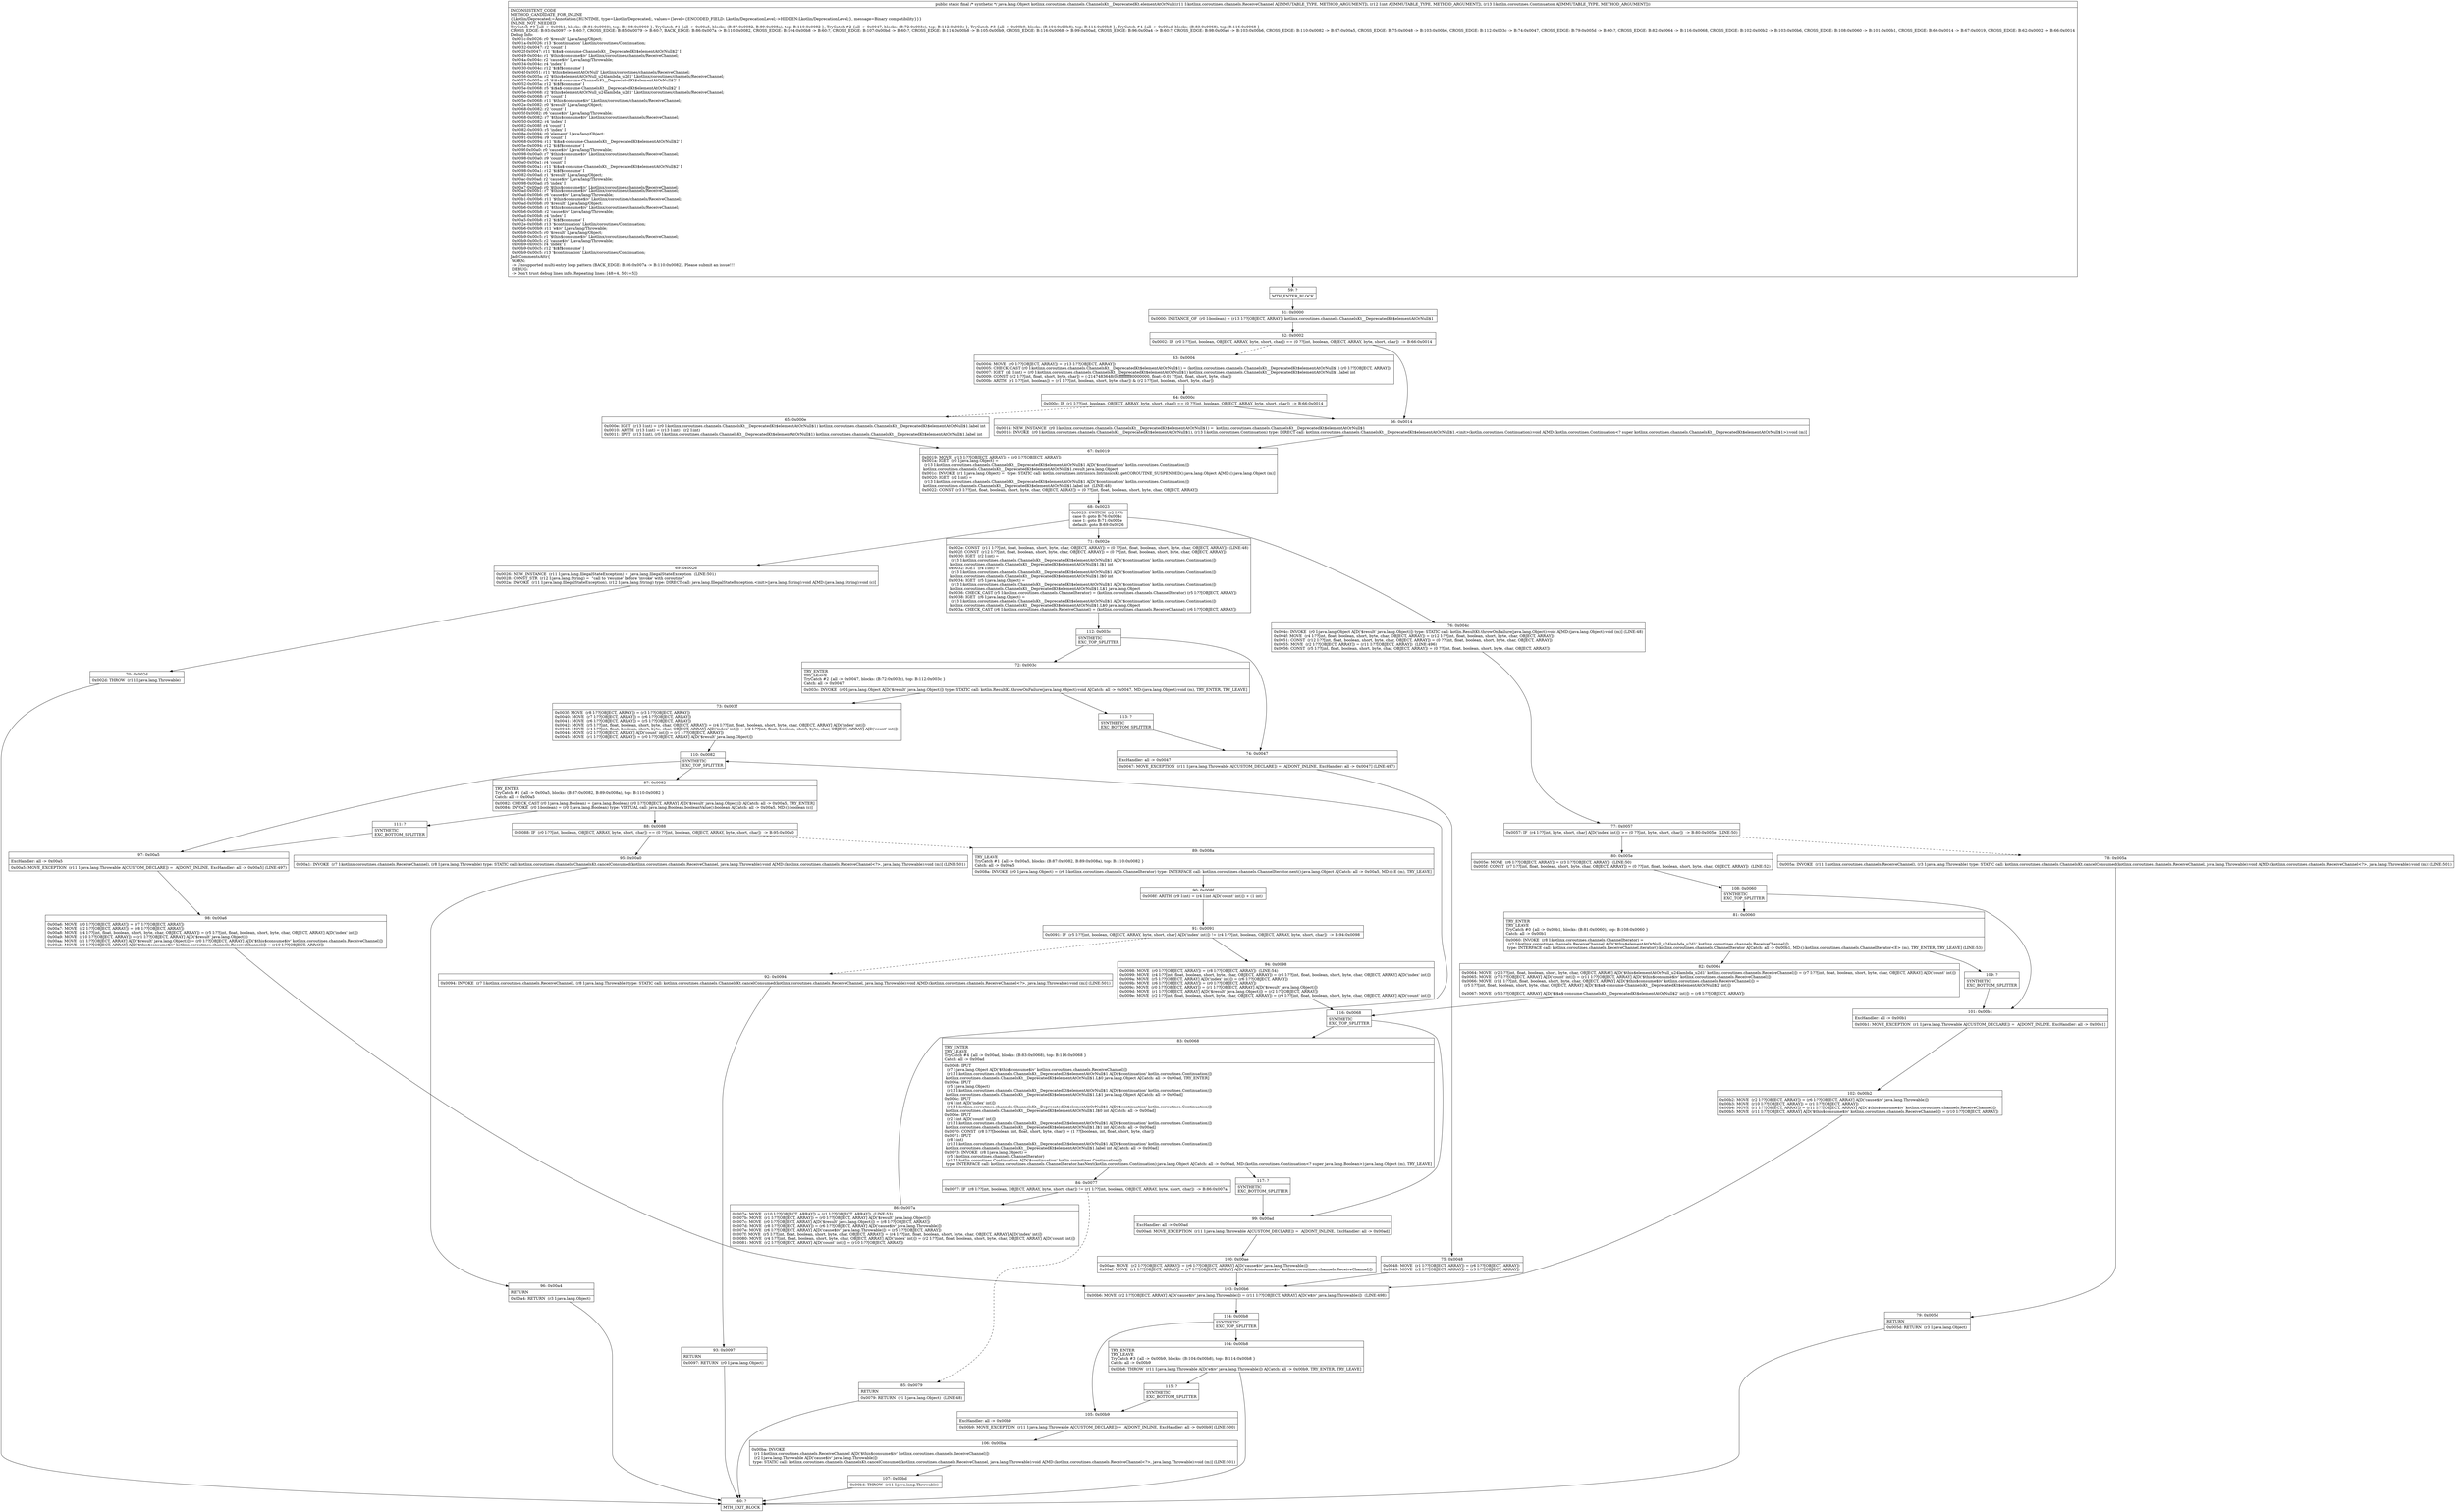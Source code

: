 digraph "CFG forkotlinx.coroutines.channels.ChannelsKt__DeprecatedKt.elementAtOrNull(Lkotlinx\/coroutines\/channels\/ReceiveChannel;ILkotlin\/coroutines\/Continuation;)Ljava\/lang\/Object;" {
Node_59 [shape=record,label="{59\:\ ?|MTH_ENTER_BLOCK\l}"];
Node_61 [shape=record,label="{61\:\ 0x0000|0x0000: INSTANCE_OF  (r0 I:boolean) = (r13 I:??[OBJECT, ARRAY]) kotlinx.coroutines.channels.ChannelsKt__DeprecatedKt$elementAtOrNull$1 \l}"];
Node_62 [shape=record,label="{62\:\ 0x0002|0x0002: IF  (r0 I:??[int, boolean, OBJECT, ARRAY, byte, short, char]) == (0 ??[int, boolean, OBJECT, ARRAY, byte, short, char])  \-\> B:66:0x0014 \l}"];
Node_63 [shape=record,label="{63\:\ 0x0004|0x0004: MOVE  (r0 I:??[OBJECT, ARRAY]) = (r13 I:??[OBJECT, ARRAY]) \l0x0005: CHECK_CAST (r0 I:kotlinx.coroutines.channels.ChannelsKt__DeprecatedKt$elementAtOrNull$1) = (kotlinx.coroutines.channels.ChannelsKt__DeprecatedKt$elementAtOrNull$1) (r0 I:??[OBJECT, ARRAY]) \l0x0007: IGET  (r1 I:int) = (r0 I:kotlinx.coroutines.channels.ChannelsKt__DeprecatedKt$elementAtOrNull$1) kotlinx.coroutines.channels.ChannelsKt__DeprecatedKt$elementAtOrNull$1.label int \l0x0009: CONST  (r2 I:??[int, float, short, byte, char]) = (\-2147483648(0xffffffff80000000, float:\-0.0) ??[int, float, short, byte, char]) \l0x000b: ARITH  (r1 I:??[int, boolean]) = (r1 I:??[int, boolean, short, byte, char]) & (r2 I:??[int, boolean, short, byte, char]) \l}"];
Node_64 [shape=record,label="{64\:\ 0x000c|0x000c: IF  (r1 I:??[int, boolean, OBJECT, ARRAY, byte, short, char]) == (0 ??[int, boolean, OBJECT, ARRAY, byte, short, char])  \-\> B:66:0x0014 \l}"];
Node_65 [shape=record,label="{65\:\ 0x000e|0x000e: IGET  (r13 I:int) = (r0 I:kotlinx.coroutines.channels.ChannelsKt__DeprecatedKt$elementAtOrNull$1) kotlinx.coroutines.channels.ChannelsKt__DeprecatedKt$elementAtOrNull$1.label int \l0x0010: ARITH  (r13 I:int) = (r13 I:int) \- (r2 I:int) \l0x0011: IPUT  (r13 I:int), (r0 I:kotlinx.coroutines.channels.ChannelsKt__DeprecatedKt$elementAtOrNull$1) kotlinx.coroutines.channels.ChannelsKt__DeprecatedKt$elementAtOrNull$1.label int \l}"];
Node_67 [shape=record,label="{67\:\ 0x0019|0x0019: MOVE  (r13 I:??[OBJECT, ARRAY]) = (r0 I:??[OBJECT, ARRAY]) \l0x001a: IGET  (r0 I:java.lang.Object) = \l  (r13 I:kotlinx.coroutines.channels.ChannelsKt__DeprecatedKt$elementAtOrNull$1 A[D('$continuation' kotlin.coroutines.Continuation)])\l kotlinx.coroutines.channels.ChannelsKt__DeprecatedKt$elementAtOrNull$1.result java.lang.Object \l0x001c: INVOKE  (r1 I:java.lang.Object) =  type: STATIC call: kotlin.coroutines.intrinsics.IntrinsicsKt.getCOROUTINE_SUSPENDED():java.lang.Object A[MD:():java.lang.Object (m)]\l0x0020: IGET  (r2 I:int) = \l  (r13 I:kotlinx.coroutines.channels.ChannelsKt__DeprecatedKt$elementAtOrNull$1 A[D('$continuation' kotlin.coroutines.Continuation)])\l kotlinx.coroutines.channels.ChannelsKt__DeprecatedKt$elementAtOrNull$1.label int  (LINE:48)\l0x0022: CONST  (r3 I:??[int, float, boolean, short, byte, char, OBJECT, ARRAY]) = (0 ??[int, float, boolean, short, byte, char, OBJECT, ARRAY]) \l}"];
Node_68 [shape=record,label="{68\:\ 0x0023|0x0023: SWITCH  (r2 I:??)\l case 0: goto B:76:0x004c\l case 1: goto B:71:0x002e\l default: goto B:69:0x0026 \l}"];
Node_69 [shape=record,label="{69\:\ 0x0026|0x0026: NEW_INSTANCE  (r11 I:java.lang.IllegalStateException) =  java.lang.IllegalStateException  (LINE:501)\l0x0028: CONST_STR  (r12 I:java.lang.String) =  \"call to 'resume' before 'invoke' with coroutine\" \l0x002a: INVOKE  (r11 I:java.lang.IllegalStateException), (r12 I:java.lang.String) type: DIRECT call: java.lang.IllegalStateException.\<init\>(java.lang.String):void A[MD:(java.lang.String):void (c)]\l}"];
Node_70 [shape=record,label="{70\:\ 0x002d|0x002d: THROW  (r11 I:java.lang.Throwable) \l}"];
Node_60 [shape=record,label="{60\:\ ?|MTH_EXIT_BLOCK\l}"];
Node_71 [shape=record,label="{71\:\ 0x002e|0x002e: CONST  (r11 I:??[int, float, boolean, short, byte, char, OBJECT, ARRAY]) = (0 ??[int, float, boolean, short, byte, char, OBJECT, ARRAY])  (LINE:48)\l0x002f: CONST  (r12 I:??[int, float, boolean, short, byte, char, OBJECT, ARRAY]) = (0 ??[int, float, boolean, short, byte, char, OBJECT, ARRAY]) \l0x0030: IGET  (r2 I:int) = \l  (r13 I:kotlinx.coroutines.channels.ChannelsKt__DeprecatedKt$elementAtOrNull$1 A[D('$continuation' kotlin.coroutines.Continuation)])\l kotlinx.coroutines.channels.ChannelsKt__DeprecatedKt$elementAtOrNull$1.I$1 int \l0x0032: IGET  (r4 I:int) = \l  (r13 I:kotlinx.coroutines.channels.ChannelsKt__DeprecatedKt$elementAtOrNull$1 A[D('$continuation' kotlin.coroutines.Continuation)])\l kotlinx.coroutines.channels.ChannelsKt__DeprecatedKt$elementAtOrNull$1.I$0 int \l0x0034: IGET  (r5 I:java.lang.Object) = \l  (r13 I:kotlinx.coroutines.channels.ChannelsKt__DeprecatedKt$elementAtOrNull$1 A[D('$continuation' kotlin.coroutines.Continuation)])\l kotlinx.coroutines.channels.ChannelsKt__DeprecatedKt$elementAtOrNull$1.L$1 java.lang.Object \l0x0036: CHECK_CAST (r5 I:kotlinx.coroutines.channels.ChannelIterator) = (kotlinx.coroutines.channels.ChannelIterator) (r5 I:??[OBJECT, ARRAY]) \l0x0038: IGET  (r6 I:java.lang.Object) = \l  (r13 I:kotlinx.coroutines.channels.ChannelsKt__DeprecatedKt$elementAtOrNull$1 A[D('$continuation' kotlin.coroutines.Continuation)])\l kotlinx.coroutines.channels.ChannelsKt__DeprecatedKt$elementAtOrNull$1.L$0 java.lang.Object \l0x003a: CHECK_CAST (r6 I:kotlinx.coroutines.channels.ReceiveChannel) = (kotlinx.coroutines.channels.ReceiveChannel) (r6 I:??[OBJECT, ARRAY]) \l}"];
Node_112 [shape=record,label="{112\:\ 0x003c|SYNTHETIC\lEXC_TOP_SPLITTER\l}"];
Node_72 [shape=record,label="{72\:\ 0x003c|TRY_ENTER\lTRY_LEAVE\lTryCatch #2 \{all \-\> 0x0047, blocks: (B:72:0x003c), top: B:112:0x003c \}\lCatch: all \-\> 0x0047\l|0x003c: INVOKE  (r0 I:java.lang.Object A[D('$result' java.lang.Object)]) type: STATIC call: kotlin.ResultKt.throwOnFailure(java.lang.Object):void A[Catch: all \-\> 0x0047, MD:(java.lang.Object):void (m), TRY_ENTER, TRY_LEAVE]\l}"];
Node_73 [shape=record,label="{73\:\ 0x003f|0x003f: MOVE  (r8 I:??[OBJECT, ARRAY]) = (r3 I:??[OBJECT, ARRAY]) \l0x0040: MOVE  (r7 I:??[OBJECT, ARRAY]) = (r6 I:??[OBJECT, ARRAY]) \l0x0041: MOVE  (r6 I:??[OBJECT, ARRAY]) = (r5 I:??[OBJECT, ARRAY]) \l0x0042: MOVE  (r5 I:??[int, float, boolean, short, byte, char, OBJECT, ARRAY]) = (r4 I:??[int, float, boolean, short, byte, char, OBJECT, ARRAY] A[D('index' int)]) \l0x0043: MOVE  (r4 I:??[int, float, boolean, short, byte, char, OBJECT, ARRAY] A[D('index' int)]) = (r2 I:??[int, float, boolean, short, byte, char, OBJECT, ARRAY] A[D('count' int)]) \l0x0044: MOVE  (r2 I:??[OBJECT, ARRAY] A[D('count' int)]) = (r1 I:??[OBJECT, ARRAY]) \l0x0045: MOVE  (r1 I:??[OBJECT, ARRAY]) = (r0 I:??[OBJECT, ARRAY] A[D('$result' java.lang.Object)]) \l}"];
Node_110 [shape=record,label="{110\:\ 0x0082|SYNTHETIC\lEXC_TOP_SPLITTER\l}"];
Node_87 [shape=record,label="{87\:\ 0x0082|TRY_ENTER\lTryCatch #1 \{all \-\> 0x00a5, blocks: (B:87:0x0082, B:89:0x008a), top: B:110:0x0082 \}\lCatch: all \-\> 0x00a5\l|0x0082: CHECK_CAST (r0 I:java.lang.Boolean) = (java.lang.Boolean) (r0 I:??[OBJECT, ARRAY] A[D('$result' java.lang.Object)]) A[Catch: all \-\> 0x00a5, TRY_ENTER]\l0x0084: INVOKE  (r0 I:boolean) = (r0 I:java.lang.Boolean) type: VIRTUAL call: java.lang.Boolean.booleanValue():boolean A[Catch: all \-\> 0x00a5, MD:():boolean (c)]\l}"];
Node_88 [shape=record,label="{88\:\ 0x0088|0x0088: IF  (r0 I:??[int, boolean, OBJECT, ARRAY, byte, short, char]) == (0 ??[int, boolean, OBJECT, ARRAY, byte, short, char])  \-\> B:95:0x00a0 \l}"];
Node_89 [shape=record,label="{89\:\ 0x008a|TRY_LEAVE\lTryCatch #1 \{all \-\> 0x00a5, blocks: (B:87:0x0082, B:89:0x008a), top: B:110:0x0082 \}\lCatch: all \-\> 0x00a5\l|0x008a: INVOKE  (r0 I:java.lang.Object) = (r6 I:kotlinx.coroutines.channels.ChannelIterator) type: INTERFACE call: kotlinx.coroutines.channels.ChannelIterator.next():java.lang.Object A[Catch: all \-\> 0x00a5, MD:():E (m), TRY_LEAVE]\l}"];
Node_90 [shape=record,label="{90\:\ 0x008f|0x008f: ARITH  (r9 I:int) = (r4 I:int A[D('count' int)]) + (1 int) \l}"];
Node_91 [shape=record,label="{91\:\ 0x0091|0x0091: IF  (r5 I:??[int, boolean, OBJECT, ARRAY, byte, short, char] A[D('index' int)]) != (r4 I:??[int, boolean, OBJECT, ARRAY, byte, short, char])  \-\> B:94:0x0098 \l}"];
Node_92 [shape=record,label="{92\:\ 0x0094|0x0094: INVOKE  (r7 I:kotlinx.coroutines.channels.ReceiveChannel), (r8 I:java.lang.Throwable) type: STATIC call: kotlinx.coroutines.channels.ChannelsKt.cancelConsumed(kotlinx.coroutines.channels.ReceiveChannel, java.lang.Throwable):void A[MD:(kotlinx.coroutines.channels.ReceiveChannel\<?\>, java.lang.Throwable):void (m)] (LINE:501)\l}"];
Node_93 [shape=record,label="{93\:\ 0x0097|RETURN\l|0x0097: RETURN  (r0 I:java.lang.Object) \l}"];
Node_94 [shape=record,label="{94\:\ 0x0098|0x0098: MOVE  (r0 I:??[OBJECT, ARRAY]) = (r8 I:??[OBJECT, ARRAY])  (LINE:54)\l0x0099: MOVE  (r4 I:??[int, float, boolean, short, byte, char, OBJECT, ARRAY]) = (r5 I:??[int, float, boolean, short, byte, char, OBJECT, ARRAY] A[D('index' int)]) \l0x009a: MOVE  (r5 I:??[OBJECT, ARRAY] A[D('index' int)]) = (r6 I:??[OBJECT, ARRAY]) \l0x009b: MOVE  (r6 I:??[OBJECT, ARRAY]) = (r0 I:??[OBJECT, ARRAY]) \l0x009c: MOVE  (r0 I:??[OBJECT, ARRAY]) = (r1 I:??[OBJECT, ARRAY] A[D('$result' java.lang.Object)]) \l0x009d: MOVE  (r1 I:??[OBJECT, ARRAY] A[D('$result' java.lang.Object)]) = (r2 I:??[OBJECT, ARRAY]) \l0x009e: MOVE  (r2 I:??[int, float, boolean, short, byte, char, OBJECT, ARRAY]) = (r9 I:??[int, float, boolean, short, byte, char, OBJECT, ARRAY] A[D('count' int)]) \l}"];
Node_116 [shape=record,label="{116\:\ 0x0068|SYNTHETIC\lEXC_TOP_SPLITTER\l}"];
Node_83 [shape=record,label="{83\:\ 0x0068|TRY_ENTER\lTRY_LEAVE\lTryCatch #4 \{all \-\> 0x00ad, blocks: (B:83:0x0068), top: B:116:0x0068 \}\lCatch: all \-\> 0x00ad\l|0x0068: IPUT  \l  (r7 I:java.lang.Object A[D('$this$consume$iv' kotlinx.coroutines.channels.ReceiveChannel)])\l  (r13 I:kotlinx.coroutines.channels.ChannelsKt__DeprecatedKt$elementAtOrNull$1 A[D('$continuation' kotlin.coroutines.Continuation)])\l kotlinx.coroutines.channels.ChannelsKt__DeprecatedKt$elementAtOrNull$1.L$0 java.lang.Object A[Catch: all \-\> 0x00ad, TRY_ENTER]\l0x006a: IPUT  \l  (r5 I:java.lang.Object)\l  (r13 I:kotlinx.coroutines.channels.ChannelsKt__DeprecatedKt$elementAtOrNull$1 A[D('$continuation' kotlin.coroutines.Continuation)])\l kotlinx.coroutines.channels.ChannelsKt__DeprecatedKt$elementAtOrNull$1.L$1 java.lang.Object A[Catch: all \-\> 0x00ad]\l0x006c: IPUT  \l  (r4 I:int A[D('index' int)])\l  (r13 I:kotlinx.coroutines.channels.ChannelsKt__DeprecatedKt$elementAtOrNull$1 A[D('$continuation' kotlin.coroutines.Continuation)])\l kotlinx.coroutines.channels.ChannelsKt__DeprecatedKt$elementAtOrNull$1.I$0 int A[Catch: all \-\> 0x00ad]\l0x006e: IPUT  \l  (r2 I:int A[D('count' int)])\l  (r13 I:kotlinx.coroutines.channels.ChannelsKt__DeprecatedKt$elementAtOrNull$1 A[D('$continuation' kotlin.coroutines.Continuation)])\l kotlinx.coroutines.channels.ChannelsKt__DeprecatedKt$elementAtOrNull$1.I$1 int A[Catch: all \-\> 0x00ad]\l0x0070: CONST  (r8 I:??[boolean, int, float, short, byte, char]) = (1 ??[boolean, int, float, short, byte, char]) \l0x0071: IPUT  \l  (r8 I:int)\l  (r13 I:kotlinx.coroutines.channels.ChannelsKt__DeprecatedKt$elementAtOrNull$1 A[D('$continuation' kotlin.coroutines.Continuation)])\l kotlinx.coroutines.channels.ChannelsKt__DeprecatedKt$elementAtOrNull$1.label int A[Catch: all \-\> 0x00ad]\l0x0073: INVOKE  (r8 I:java.lang.Object) = \l  (r5 I:kotlinx.coroutines.channels.ChannelIterator)\l  (r13 I:kotlin.coroutines.Continuation A[D('$continuation' kotlin.coroutines.Continuation)])\l type: INTERFACE call: kotlinx.coroutines.channels.ChannelIterator.hasNext(kotlin.coroutines.Continuation):java.lang.Object A[Catch: all \-\> 0x00ad, MD:(kotlin.coroutines.Continuation\<? super java.lang.Boolean\>):java.lang.Object (m), TRY_LEAVE]\l}"];
Node_84 [shape=record,label="{84\:\ 0x0077|0x0077: IF  (r8 I:??[int, boolean, OBJECT, ARRAY, byte, short, char]) != (r1 I:??[int, boolean, OBJECT, ARRAY, byte, short, char])  \-\> B:86:0x007a \l}"];
Node_85 [shape=record,label="{85\:\ 0x0079|RETURN\l|0x0079: RETURN  (r1 I:java.lang.Object)  (LINE:48)\l}"];
Node_86 [shape=record,label="{86\:\ 0x007a|0x007a: MOVE  (r10 I:??[OBJECT, ARRAY]) = (r1 I:??[OBJECT, ARRAY])  (LINE:53)\l0x007b: MOVE  (r1 I:??[OBJECT, ARRAY]) = (r0 I:??[OBJECT, ARRAY] A[D('$result' java.lang.Object)]) \l0x007c: MOVE  (r0 I:??[OBJECT, ARRAY] A[D('$result' java.lang.Object)]) = (r8 I:??[OBJECT, ARRAY]) \l0x007d: MOVE  (r8 I:??[OBJECT, ARRAY]) = (r6 I:??[OBJECT, ARRAY] A[D('cause$iv' java.lang.Throwable)]) \l0x007e: MOVE  (r6 I:??[OBJECT, ARRAY] A[D('cause$iv' java.lang.Throwable)]) = (r5 I:??[OBJECT, ARRAY]) \l0x007f: MOVE  (r5 I:??[int, float, boolean, short, byte, char, OBJECT, ARRAY]) = (r4 I:??[int, float, boolean, short, byte, char, OBJECT, ARRAY] A[D('index' int)]) \l0x0080: MOVE  (r4 I:??[int, float, boolean, short, byte, char, OBJECT, ARRAY] A[D('index' int)]) = (r2 I:??[int, float, boolean, short, byte, char, OBJECT, ARRAY] A[D('count' int)]) \l0x0081: MOVE  (r2 I:??[OBJECT, ARRAY] A[D('count' int)]) = (r10 I:??[OBJECT, ARRAY]) \l}"];
Node_117 [shape=record,label="{117\:\ ?|SYNTHETIC\lEXC_BOTTOM_SPLITTER\l}"];
Node_99 [shape=record,label="{99\:\ 0x00ad|ExcHandler: all \-\> 0x00ad\l|0x00ad: MOVE_EXCEPTION  (r11 I:java.lang.Throwable A[CUSTOM_DECLARE]) =  A[DONT_INLINE, ExcHandler: all \-\> 0x00ad]\l}"];
Node_100 [shape=record,label="{100\:\ 0x00ae|0x00ae: MOVE  (r2 I:??[OBJECT, ARRAY]) = (r6 I:??[OBJECT, ARRAY] A[D('cause$iv' java.lang.Throwable)]) \l0x00af: MOVE  (r1 I:??[OBJECT, ARRAY]) = (r7 I:??[OBJECT, ARRAY] A[D('$this$consume$iv' kotlinx.coroutines.channels.ReceiveChannel)]) \l}"];
Node_103 [shape=record,label="{103\:\ 0x00b6|0x00b6: MOVE  (r2 I:??[OBJECT, ARRAY] A[D('cause$iv' java.lang.Throwable)]) = (r11 I:??[OBJECT, ARRAY] A[D('e$iv' java.lang.Throwable)])  (LINE:498)\l}"];
Node_114 [shape=record,label="{114\:\ 0x00b8|SYNTHETIC\lEXC_TOP_SPLITTER\l}"];
Node_104 [shape=record,label="{104\:\ 0x00b8|TRY_ENTER\lTRY_LEAVE\lTryCatch #3 \{all \-\> 0x00b9, blocks: (B:104:0x00b8), top: B:114:0x00b8 \}\lCatch: all \-\> 0x00b9\l|0x00b8: THROW  (r11 I:java.lang.Throwable A[D('e$iv' java.lang.Throwable)]) A[Catch: all \-\> 0x00b9, TRY_ENTER, TRY_LEAVE]\l}"];
Node_115 [shape=record,label="{115\:\ ?|SYNTHETIC\lEXC_BOTTOM_SPLITTER\l}"];
Node_105 [shape=record,label="{105\:\ 0x00b9|ExcHandler: all \-\> 0x00b9\l|0x00b9: MOVE_EXCEPTION  (r11 I:java.lang.Throwable A[CUSTOM_DECLARE]) =  A[DONT_INLINE, ExcHandler: all \-\> 0x00b9] (LINE:500)\l}"];
Node_106 [shape=record,label="{106\:\ 0x00ba|0x00ba: INVOKE  \l  (r1 I:kotlinx.coroutines.channels.ReceiveChannel A[D('$this$consume$iv' kotlinx.coroutines.channels.ReceiveChannel)])\l  (r2 I:java.lang.Throwable A[D('cause$iv' java.lang.Throwable)])\l type: STATIC call: kotlinx.coroutines.channels.ChannelsKt.cancelConsumed(kotlinx.coroutines.channels.ReceiveChannel, java.lang.Throwable):void A[MD:(kotlinx.coroutines.channels.ReceiveChannel\<?\>, java.lang.Throwable):void (m)] (LINE:501)\l}"];
Node_107 [shape=record,label="{107\:\ 0x00bd|0x00bd: THROW  (r11 I:java.lang.Throwable) \l}"];
Node_95 [shape=record,label="{95\:\ 0x00a0|0x00a1: INVOKE  (r7 I:kotlinx.coroutines.channels.ReceiveChannel), (r8 I:java.lang.Throwable) type: STATIC call: kotlinx.coroutines.channels.ChannelsKt.cancelConsumed(kotlinx.coroutines.channels.ReceiveChannel, java.lang.Throwable):void A[MD:(kotlinx.coroutines.channels.ReceiveChannel\<?\>, java.lang.Throwable):void (m)] (LINE:501)\l}"];
Node_96 [shape=record,label="{96\:\ 0x00a4|RETURN\l|0x00a4: RETURN  (r3 I:java.lang.Object) \l}"];
Node_111 [shape=record,label="{111\:\ ?|SYNTHETIC\lEXC_BOTTOM_SPLITTER\l}"];
Node_97 [shape=record,label="{97\:\ 0x00a5|ExcHandler: all \-\> 0x00a5\l|0x00a5: MOVE_EXCEPTION  (r11 I:java.lang.Throwable A[CUSTOM_DECLARE]) =  A[DONT_INLINE, ExcHandler: all \-\> 0x00a5] (LINE:497)\l}"];
Node_98 [shape=record,label="{98\:\ 0x00a6|0x00a6: MOVE  (r0 I:??[OBJECT, ARRAY]) = (r7 I:??[OBJECT, ARRAY]) \l0x00a7: MOVE  (r2 I:??[OBJECT, ARRAY]) = (r8 I:??[OBJECT, ARRAY]) \l0x00a8: MOVE  (r4 I:??[int, float, boolean, short, byte, char, OBJECT, ARRAY]) = (r5 I:??[int, float, boolean, short, byte, char, OBJECT, ARRAY] A[D('index' int)]) \l0x00a9: MOVE  (r10 I:??[OBJECT, ARRAY]) = (r1 I:??[OBJECT, ARRAY] A[D('$result' java.lang.Object)]) \l0x00aa: MOVE  (r1 I:??[OBJECT, ARRAY] A[D('$result' java.lang.Object)]) = (r0 I:??[OBJECT, ARRAY] A[D('$this$consume$iv' kotlinx.coroutines.channels.ReceiveChannel)]) \l0x00ab: MOVE  (r0 I:??[OBJECT, ARRAY] A[D('$this$consume$iv' kotlinx.coroutines.channels.ReceiveChannel)]) = (r10 I:??[OBJECT, ARRAY]) \l}"];
Node_113 [shape=record,label="{113\:\ ?|SYNTHETIC\lEXC_BOTTOM_SPLITTER\l}"];
Node_74 [shape=record,label="{74\:\ 0x0047|ExcHandler: all \-\> 0x0047\l|0x0047: MOVE_EXCEPTION  (r11 I:java.lang.Throwable A[CUSTOM_DECLARE]) =  A[DONT_INLINE, ExcHandler: all \-\> 0x0047] (LINE:497)\l}"];
Node_75 [shape=record,label="{75\:\ 0x0048|0x0048: MOVE  (r1 I:??[OBJECT, ARRAY]) = (r6 I:??[OBJECT, ARRAY]) \l0x0049: MOVE  (r2 I:??[OBJECT, ARRAY]) = (r3 I:??[OBJECT, ARRAY]) \l}"];
Node_76 [shape=record,label="{76\:\ 0x004c|0x004c: INVOKE  (r0 I:java.lang.Object A[D('$result' java.lang.Object)]) type: STATIC call: kotlin.ResultKt.throwOnFailure(java.lang.Object):void A[MD:(java.lang.Object):void (m)] (LINE:48)\l0x004f: MOVE  (r4 I:??[int, float, boolean, short, byte, char, OBJECT, ARRAY]) = (r12 I:??[int, float, boolean, short, byte, char, OBJECT, ARRAY]) \l0x0051: CONST  (r12 I:??[int, float, boolean, short, byte, char, OBJECT, ARRAY]) = (0 ??[int, float, boolean, short, byte, char, OBJECT, ARRAY]) \l0x0055: MOVE  (r2 I:??[OBJECT, ARRAY]) = (r11 I:??[OBJECT, ARRAY])  (LINE:496)\l0x0056: CONST  (r5 I:??[int, float, boolean, short, byte, char, OBJECT, ARRAY]) = (0 ??[int, float, boolean, short, byte, char, OBJECT, ARRAY]) \l}"];
Node_77 [shape=record,label="{77\:\ 0x0057|0x0057: IF  (r4 I:??[int, byte, short, char] A[D('index' int)]) \>= (0 ??[int, byte, short, char])  \-\> B:80:0x005e  (LINE:50)\l}"];
Node_78 [shape=record,label="{78\:\ 0x005a|0x005a: INVOKE  (r11 I:kotlinx.coroutines.channels.ReceiveChannel), (r3 I:java.lang.Throwable) type: STATIC call: kotlinx.coroutines.channels.ChannelsKt.cancelConsumed(kotlinx.coroutines.channels.ReceiveChannel, java.lang.Throwable):void A[MD:(kotlinx.coroutines.channels.ReceiveChannel\<?\>, java.lang.Throwable):void (m)] (LINE:501)\l}"];
Node_79 [shape=record,label="{79\:\ 0x005d|RETURN\l|0x005d: RETURN  (r3 I:java.lang.Object) \l}"];
Node_80 [shape=record,label="{80\:\ 0x005e|0x005e: MOVE  (r6 I:??[OBJECT, ARRAY]) = (r3 I:??[OBJECT, ARRAY])  (LINE:50)\l0x005f: CONST  (r7 I:??[int, float, boolean, short, byte, char, OBJECT, ARRAY]) = (0 ??[int, float, boolean, short, byte, char, OBJECT, ARRAY])  (LINE:52)\l}"];
Node_108 [shape=record,label="{108\:\ 0x0060|SYNTHETIC\lEXC_TOP_SPLITTER\l}"];
Node_81 [shape=record,label="{81\:\ 0x0060|TRY_ENTER\lTRY_LEAVE\lTryCatch #0 \{all \-\> 0x00b1, blocks: (B:81:0x0060), top: B:108:0x0060 \}\lCatch: all \-\> 0x00b1\l|0x0060: INVOKE  (r8 I:kotlinx.coroutines.channels.ChannelIterator) = \l  (r2 I:kotlinx.coroutines.channels.ReceiveChannel A[D('$this$elementAtOrNull_u24lambda_u2d1' kotlinx.coroutines.channels.ReceiveChannel)])\l type: INTERFACE call: kotlinx.coroutines.channels.ReceiveChannel.iterator():kotlinx.coroutines.channels.ChannelIterator A[Catch: all \-\> 0x00b1, MD:():kotlinx.coroutines.channels.ChannelIterator\<E\> (m), TRY_ENTER, TRY_LEAVE] (LINE:53)\l}"];
Node_82 [shape=record,label="{82\:\ 0x0064|0x0064: MOVE  (r2 I:??[int, float, boolean, short, byte, char, OBJECT, ARRAY] A[D('$this$elementAtOrNull_u24lambda_u2d1' kotlinx.coroutines.channels.ReceiveChannel)]) = (r7 I:??[int, float, boolean, short, byte, char, OBJECT, ARRAY] A[D('count' int)]) \l0x0065: MOVE  (r7 I:??[OBJECT, ARRAY] A[D('count' int)]) = (r11 I:??[OBJECT, ARRAY] A[D('$this$consume$iv' kotlinx.coroutines.channels.ReceiveChannel)]) \l0x0066: MOVE  (r11 I:??[int, float, boolean, short, byte, char, OBJECT, ARRAY] A[D('$this$consume$iv' kotlinx.coroutines.channels.ReceiveChannel)]) = \l  (r5 I:??[int, float, boolean, short, byte, char, OBJECT, ARRAY] A[D('$i$a$\-consume\-ChannelsKt__DeprecatedKt$elementAtOrNull$2' int)])\l \l0x0067: MOVE  (r5 I:??[OBJECT, ARRAY] A[D('$i$a$\-consume\-ChannelsKt__DeprecatedKt$elementAtOrNull$2' int)]) = (r8 I:??[OBJECT, ARRAY]) \l}"];
Node_109 [shape=record,label="{109\:\ ?|SYNTHETIC\lEXC_BOTTOM_SPLITTER\l}"];
Node_101 [shape=record,label="{101\:\ 0x00b1|ExcHandler: all \-\> 0x00b1\l|0x00b1: MOVE_EXCEPTION  (r1 I:java.lang.Throwable A[CUSTOM_DECLARE]) =  A[DONT_INLINE, ExcHandler: all \-\> 0x00b1]\l}"];
Node_102 [shape=record,label="{102\:\ 0x00b2|0x00b2: MOVE  (r2 I:??[OBJECT, ARRAY]) = (r6 I:??[OBJECT, ARRAY] A[D('cause$iv' java.lang.Throwable)]) \l0x00b3: MOVE  (r10 I:??[OBJECT, ARRAY]) = (r1 I:??[OBJECT, ARRAY]) \l0x00b4: MOVE  (r1 I:??[OBJECT, ARRAY]) = (r11 I:??[OBJECT, ARRAY] A[D('$this$consume$iv' kotlinx.coroutines.channels.ReceiveChannel)]) \l0x00b5: MOVE  (r11 I:??[OBJECT, ARRAY] A[D('$this$consume$iv' kotlinx.coroutines.channels.ReceiveChannel)]) = (r10 I:??[OBJECT, ARRAY]) \l}"];
Node_66 [shape=record,label="{66\:\ 0x0014|0x0014: NEW_INSTANCE  (r0 I:kotlinx.coroutines.channels.ChannelsKt__DeprecatedKt$elementAtOrNull$1) =  kotlinx.coroutines.channels.ChannelsKt__DeprecatedKt$elementAtOrNull$1 \l0x0016: INVOKE  (r0 I:kotlinx.coroutines.channels.ChannelsKt__DeprecatedKt$elementAtOrNull$1), (r13 I:kotlin.coroutines.Continuation) type: DIRECT call: kotlinx.coroutines.channels.ChannelsKt__DeprecatedKt$elementAtOrNull$1.\<init\>(kotlin.coroutines.Continuation):void A[MD:(kotlin.coroutines.Continuation\<? super kotlinx.coroutines.channels.ChannelsKt__DeprecatedKt$elementAtOrNull$1\>):void (m)]\l}"];
MethodNode[shape=record,label="{public static final \/* synthetic *\/ java.lang.Object kotlinx.coroutines.channels.ChannelsKt__DeprecatedKt.elementAtOrNull((r11 I:kotlinx.coroutines.channels.ReceiveChannel A[IMMUTABLE_TYPE, METHOD_ARGUMENT]), (r12 I:int A[IMMUTABLE_TYPE, METHOD_ARGUMENT]), (r13 I:kotlin.coroutines.Continuation A[IMMUTABLE_TYPE, METHOD_ARGUMENT]))  | INCONSISTENT_CODE\lMETHOD_CANDIDATE_FOR_INLINE\l\{Lkotlin\/Deprecated;=Annotation\{RUNTIME, type=Lkotlin\/Deprecated;, values=\{level=\{ENCODED_FIELD: Lkotlin\/DeprecationLevel;\-\>HIDDEN:Lkotlin\/DeprecationLevel;\}, message=Binary compatibility\}\}\}\lINLINE_NOT_NEEDED\lTryCatch #0 \{all \-\> 0x00b1, blocks: (B:81:0x0060), top: B:108:0x0060 \}, TryCatch #1 \{all \-\> 0x00a5, blocks: (B:87:0x0082, B:89:0x008a), top: B:110:0x0082 \}, TryCatch #2 \{all \-\> 0x0047, blocks: (B:72:0x003c), top: B:112:0x003c \}, TryCatch #3 \{all \-\> 0x00b9, blocks: (B:104:0x00b8), top: B:114:0x00b8 \}, TryCatch #4 \{all \-\> 0x00ad, blocks: (B:83:0x0068), top: B:116:0x0068 \}\lCROSS_EDGE: B:93:0x0097 \-\> B:60:?, CROSS_EDGE: B:85:0x0079 \-\> B:60:?, BACK_EDGE: B:86:0x007a \-\> B:110:0x0082, CROSS_EDGE: B:104:0x00b8 \-\> B:60:?, CROSS_EDGE: B:107:0x00bd \-\> B:60:?, CROSS_EDGE: B:114:0x00b8 \-\> B:105:0x00b9, CROSS_EDGE: B:116:0x0068 \-\> B:99:0x00ad, CROSS_EDGE: B:96:0x00a4 \-\> B:60:?, CROSS_EDGE: B:98:0x00a6 \-\> B:103:0x00b6, CROSS_EDGE: B:110:0x0082 \-\> B:97:0x00a5, CROSS_EDGE: B:75:0x0048 \-\> B:103:0x00b6, CROSS_EDGE: B:112:0x003c \-\> B:74:0x0047, CROSS_EDGE: B:79:0x005d \-\> B:60:?, CROSS_EDGE: B:82:0x0064 \-\> B:116:0x0068, CROSS_EDGE: B:102:0x00b2 \-\> B:103:0x00b6, CROSS_EDGE: B:108:0x0060 \-\> B:101:0x00b1, CROSS_EDGE: B:66:0x0014 \-\> B:67:0x0019, CROSS_EDGE: B:62:0x0002 \-\> B:66:0x0014\lDebug Info:\l  0x001c\-0x0026: r0 '$result' Ljava\/lang\/Object;\l  0x001a\-0x0026: r13 '$continuation' Lkotlin\/coroutines\/Continuation;\l  0x0032\-0x0047: r2 'count' I\l  0x002f\-0x0047: r11 '$i$a$\-consume\-ChannelsKt__DeprecatedKt$elementAtOrNull$2' I\l  0x0049\-0x004c: r1 '$this$consume$iv' Lkotlinx\/coroutines\/channels\/ReceiveChannel;\l  0x004a\-0x004c: r2 'cause$iv' Ljava\/lang\/Throwable;\l  0x0034\-0x004c: r4 'index' I\l  0x0030\-0x004c: r12 '$i$f$consume' I\l  0x004f\-0x0051: r11 '$this$elementAtOrNull' Lkotlinx\/coroutines\/channels\/ReceiveChannel;\l  0x0056\-0x005a: r2 '$this$elementAtOrNull_u24lambda_u2d1' Lkotlinx\/coroutines\/channels\/ReceiveChannel;\l  0x0057\-0x005a: r5 '$i$a$\-consume\-ChannelsKt__DeprecatedKt$elementAtOrNull$2' I\l  0x0052\-0x005a: r12 '$i$f$consume' I\l  0x005e\-0x0068: r5 '$i$a$\-consume\-ChannelsKt__DeprecatedKt$elementAtOrNull$2' I\l  0x005e\-0x0068: r2 '$this$elementAtOrNull_u24lambda_u2d1' Lkotlinx\/coroutines\/channels\/ReceiveChannel;\l  0x0060\-0x0068: r7 'count' I\l  0x005e\-0x0068: r11 '$this$consume$iv' Lkotlinx\/coroutines\/channels\/ReceiveChannel;\l  0x002e\-0x0082: r0 '$result' Ljava\/lang\/Object;\l  0x0068\-0x0082: r2 'count' I\l  0x005f\-0x0082: r6 'cause$iv' Ljava\/lang\/Throwable;\l  0x0068\-0x0082: r7 '$this$consume$iv' Lkotlinx\/coroutines\/channels\/ReceiveChannel;\l  0x0050\-0x0082: r4 'index' I\l  0x0082\-0x008f: r4 'count' I\l  0x0082\-0x0093: r5 'index' I\l  0x008e\-0x0094: r0 'element' Ljava\/lang\/Object;\l  0x0091\-0x0094: r9 'count' I\l  0x0068\-0x0094: r11 '$i$a$\-consume\-ChannelsKt__DeprecatedKt$elementAtOrNull$2' I\l  0x005e\-0x0094: r12 '$i$f$consume' I\l  0x009f\-0x00a0: r0 'cause$iv' Ljava\/lang\/Throwable;\l  0x0098\-0x00a0: r7 '$this$consume$iv' Lkotlinx\/coroutines\/channels\/ReceiveChannel;\l  0x0098\-0x00a0: r9 'count' I\l  0x00a0\-0x00a1: r4 'count' I\l  0x0098\-0x00a1: r11 '$i$a$\-consume\-ChannelsKt__DeprecatedKt$elementAtOrNull$2' I\l  0x0098\-0x00a1: r12 '$i$f$consume' I\l  0x0082\-0x00ad: r1 '$result' Ljava\/lang\/Object;\l  0x00ac\-0x00ad: r2 'cause$iv' Ljava\/lang\/Throwable;\l  0x0098\-0x00ad: r5 'index' I\l  0x00a7\-0x00ad: r0 '$this$consume$iv' Lkotlinx\/coroutines\/channels\/ReceiveChannel;\l  0x00ad\-0x00b1: r7 '$this$consume$iv' Lkotlinx\/coroutines\/channels\/ReceiveChannel;\l  0x00ad\-0x00b6: r6 'cause$iv' Ljava\/lang\/Throwable;\l  0x00b1\-0x00b6: r11 '$this$consume$iv' Lkotlinx\/coroutines\/channels\/ReceiveChannel;\l  0x00ad\-0x00b8: r0 '$result' Ljava\/lang\/Object;\l  0x00b6\-0x00b8: r1 '$this$consume$iv' Lkotlinx\/coroutines\/channels\/ReceiveChannel;\l  0x00b6\-0x00b8: r2 'cause$iv' Ljava\/lang\/Throwable;\l  0x00ad\-0x00b8: r4 'index' I\l  0x00a5\-0x00b8: r12 '$i$f$consume' I\l  0x002e\-0x00b8: r13 '$continuation' Lkotlin\/coroutines\/Continuation;\l  0x00b6\-0x00b9: r11 'e$iv' Ljava\/lang\/Throwable;\l  0x00b9\-0x00c5: r0 '$result' Ljava\/lang\/Object;\l  0x00b9\-0x00c5: r1 '$this$consume$iv' Lkotlinx\/coroutines\/channels\/ReceiveChannel;\l  0x00b9\-0x00c5: r2 'cause$iv' Ljava\/lang\/Throwable;\l  0x00b9\-0x00c5: r4 'index' I\l  0x00b9\-0x00c5: r12 '$i$f$consume' I\l  0x00b9\-0x00c5: r13 '$continuation' Lkotlin\/coroutines\/Continuation;\lJadxCommentsAttr\{\l WARN: \l \-\> Unsupported multi\-entry loop pattern (BACK_EDGE: B:86:0x007a \-\> B:110:0x0082). Please submit an issue!!!\l DEBUG: \l \-\> Don't trust debug lines info. Repeating lines: [48=4, 501=5]\}\l}"];
MethodNode -> Node_59;Node_59 -> Node_61;
Node_61 -> Node_62;
Node_62 -> Node_63[style=dashed];
Node_62 -> Node_66;
Node_63 -> Node_64;
Node_64 -> Node_65[style=dashed];
Node_64 -> Node_66;
Node_65 -> Node_67;
Node_67 -> Node_68;
Node_68 -> Node_69;
Node_68 -> Node_71;
Node_68 -> Node_76;
Node_69 -> Node_70;
Node_70 -> Node_60;
Node_71 -> Node_112;
Node_112 -> Node_72;
Node_112 -> Node_74;
Node_72 -> Node_73;
Node_72 -> Node_113;
Node_73 -> Node_110;
Node_110 -> Node_87;
Node_110 -> Node_97;
Node_87 -> Node_88;
Node_87 -> Node_111;
Node_88 -> Node_89[style=dashed];
Node_88 -> Node_95;
Node_89 -> Node_90;
Node_90 -> Node_91;
Node_91 -> Node_92[style=dashed];
Node_91 -> Node_94;
Node_92 -> Node_93;
Node_93 -> Node_60;
Node_94 -> Node_116;
Node_116 -> Node_83;
Node_116 -> Node_99;
Node_83 -> Node_84;
Node_83 -> Node_117;
Node_84 -> Node_85[style=dashed];
Node_84 -> Node_86;
Node_85 -> Node_60;
Node_86 -> Node_110;
Node_117 -> Node_99;
Node_99 -> Node_100;
Node_100 -> Node_103;
Node_103 -> Node_114;
Node_114 -> Node_104;
Node_114 -> Node_105;
Node_104 -> Node_60;
Node_104 -> Node_115;
Node_115 -> Node_105;
Node_105 -> Node_106;
Node_106 -> Node_107;
Node_107 -> Node_60;
Node_95 -> Node_96;
Node_96 -> Node_60;
Node_111 -> Node_97;
Node_97 -> Node_98;
Node_98 -> Node_103;
Node_113 -> Node_74;
Node_74 -> Node_75;
Node_75 -> Node_103;
Node_76 -> Node_77;
Node_77 -> Node_78[style=dashed];
Node_77 -> Node_80;
Node_78 -> Node_79;
Node_79 -> Node_60;
Node_80 -> Node_108;
Node_108 -> Node_81;
Node_108 -> Node_101;
Node_81 -> Node_82;
Node_81 -> Node_109;
Node_82 -> Node_116;
Node_109 -> Node_101;
Node_101 -> Node_102;
Node_102 -> Node_103;
Node_66 -> Node_67;
}

